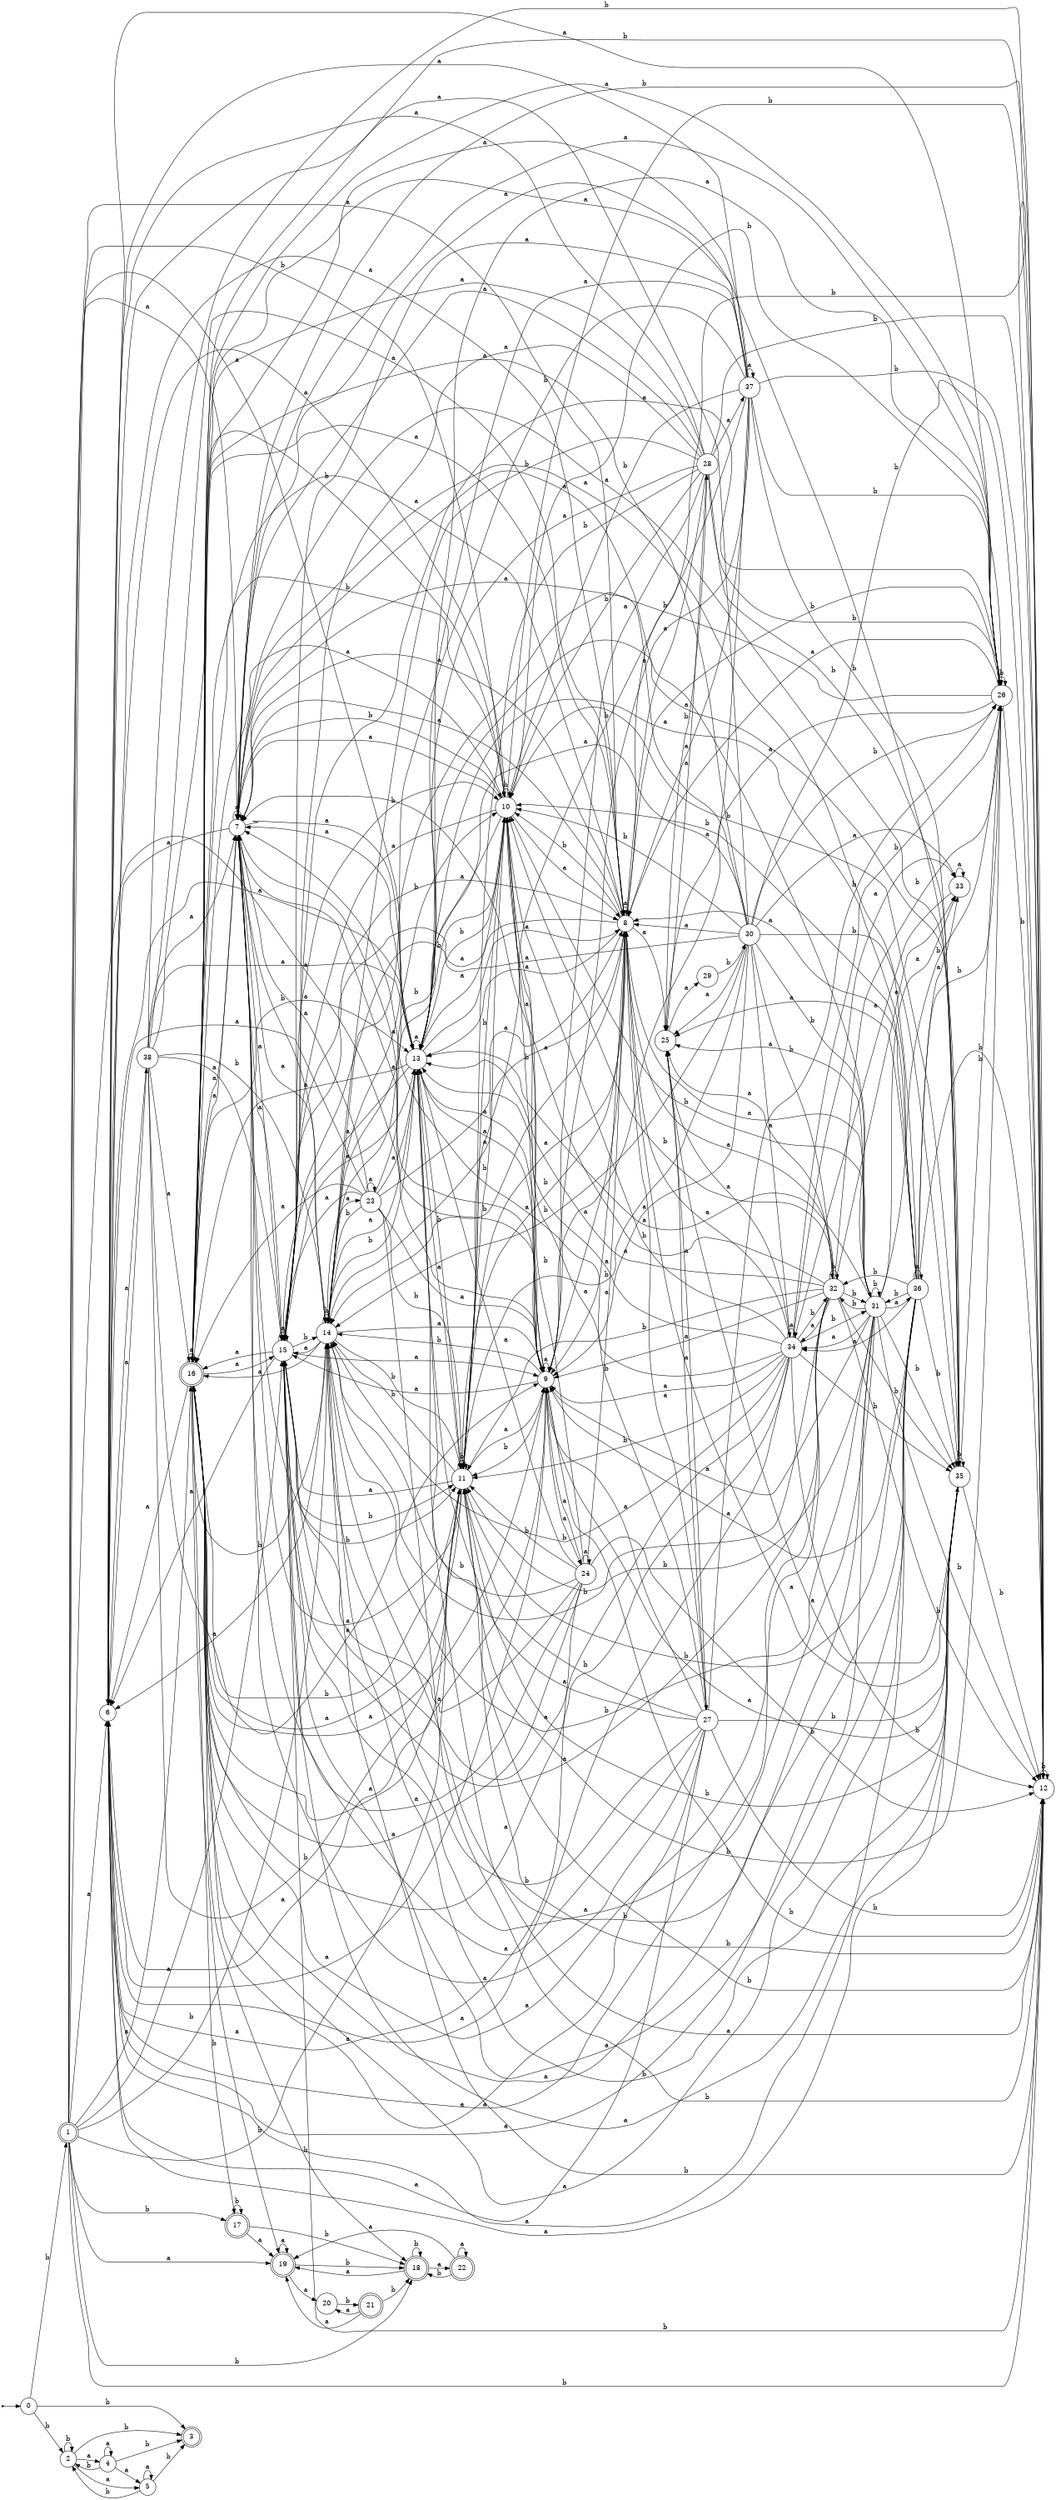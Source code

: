 digraph finite_state_machine {
rankdir=LR;
size="20,20";
node [shape = point]; "dummy0"
node [shape = circle]; "0";
"dummy0" -> "0";
node [shape = doublecircle]; "1";node [shape = circle]; "2";
node [shape = doublecircle]; "3";node [shape = circle]; "4";
node [shape = circle]; "5";
node [shape = circle]; "6";
node [shape = circle]; "7";
node [shape = circle]; "8";
node [shape = circle]; "9";
node [shape = circle]; "10";
node [shape = circle]; "11";
node [shape = circle]; "12";
node [shape = circle]; "13";
node [shape = circle]; "14";
node [shape = circle]; "15";
node [shape = doublecircle]; "16";node [shape = doublecircle]; "17";node [shape = doublecircle]; "18";node [shape = doublecircle]; "19";node [shape = circle]; "20";
node [shape = doublecircle]; "21";node [shape = doublecircle]; "22";node [shape = circle]; "23";
node [shape = circle]; "24";
node [shape = circle]; "25";
node [shape = circle]; "26";
node [shape = circle]; "27";
node [shape = circle]; "28";
node [shape = circle]; "29";
node [shape = circle]; "30";
node [shape = circle]; "31";
node [shape = circle]; "32";
node [shape = circle]; "33";
node [shape = circle]; "34";
node [shape = circle]; "35";
node [shape = circle]; "36";
node [shape = circle]; "37";
node [shape = circle]; "38";
"0" -> "1" [label = "b"];
 "0" -> "2" [label = "b"];
 "0" -> "3" [label = "b"];
 "2" -> "2" [label = "b"];
 "2" -> "3" [label = "b"];
 "2" -> "4" [label = "a"];
 "2" -> "5" [label = "a"];
 "5" -> "5" [label = "a"];
 "5" -> "2" [label = "b"];
 "5" -> "3" [label = "b"];
 "4" -> "4" [label = "a"];
 "4" -> "5" [label = "a"];
 "4" -> "2" [label = "b"];
 "4" -> "3" [label = "b"];
 "1" -> "6" [label = "a"];
 "1" -> "7" [label = "a"];
 "1" -> "8" [label = "a"];
 "1" -> "9" [label = "a"];
 "1" -> "13" [label = "a"];
 "1" -> "15" [label = "a"];
 "1" -> "16" [label = "a"];
 "1" -> "19" [label = "a"];
 "1" -> "17" [label = "b"];
 "1" -> "18" [label = "b"];
 "1" -> "10" [label = "b"];
 "1" -> "11" [label = "b"];
 "1" -> "12" [label = "b"];
 "1" -> "14" [label = "b"];
 "19" -> "19" [label = "a"];
 "19" -> "20" [label = "a"];
 "19" -> "18" [label = "b"];
 "20" -> "21" [label = "b"];
 "21" -> "19" [label = "a"];
 "21" -> "20" [label = "a"];
 "21" -> "18" [label = "b"];
 "18" -> "18" [label = "b"];
 "18" -> "19" [label = "a"];
 "18" -> "22" [label = "a"];
 "22" -> "19" [label = "a"];
 "22" -> "22" [label = "a"];
 "22" -> "18" [label = "b"];
 "17" -> "17" [label = "b"];
 "17" -> "18" [label = "b"];
 "17" -> "19" [label = "a"];
 "16" -> "6" [label = "a"];
 "16" -> "7" [label = "a"];
 "16" -> "8" [label = "a"];
 "16" -> "9" [label = "a"];
 "16" -> "13" [label = "a"];
 "16" -> "15" [label = "a"];
 "16" -> "16" [label = "a"];
 "16" -> "19" [label = "a"];
 "16" -> "17" [label = "b"];
 "16" -> "18" [label = "b"];
 "16" -> "10" [label = "b"];
 "16" -> "11" [label = "b"];
 "16" -> "12" [label = "b"];
 "16" -> "14" [label = "b"];
 "15" -> "16" [label = "a"];
 "15" -> "6" [label = "a"];
 "15" -> "7" [label = "a"];
 "15" -> "8" [label = "a"];
 "15" -> "9" [label = "a"];
 "15" -> "13" [label = "a"];
 "15" -> "15" [label = "a"];
 "15" -> "10" [label = "b"];
 "15" -> "11" [label = "b"];
 "15" -> "12" [label = "b"];
 "15" -> "14" [label = "b"];
 "14" -> "10" [label = "b"];
 "14" -> "11" [label = "b"];
 "14" -> "12" [label = "b"];
 "14" -> "14" [label = "b"];
 "14" -> "6" [label = "a"];
 "14" -> "7" [label = "a"];
 "14" -> "8" [label = "a"];
 "14" -> "9" [label = "a"];
 "14" -> "13" [label = "a"];
 "14" -> "15" [label = "a"];
 "14" -> "16" [label = "a"];
 "14" -> "23" [label = "a"];
 "23" -> "6" [label = "a"];
 "23" -> "7" [label = "a"];
 "23" -> "8" [label = "a"];
 "23" -> "9" [label = "a"];
 "23" -> "13" [label = "a"];
 "23" -> "15" [label = "a"];
 "23" -> "16" [label = "a"];
 "23" -> "23" [label = "a"];
 "23" -> "10" [label = "b"];
 "23" -> "11" [label = "b"];
 "23" -> "12" [label = "b"];
 "23" -> "14" [label = "b"];
 "13" -> "16" [label = "a"];
 "13" -> "6" [label = "a"];
 "13" -> "7" [label = "a"];
 "13" -> "8" [label = "a"];
 "13" -> "9" [label = "a"];
 "13" -> "13" [label = "a"];
 "13" -> "15" [label = "a"];
 "13" -> "10" [label = "b"];
 "13" -> "11" [label = "b"];
 "13" -> "12" [label = "b"];
 "13" -> "14" [label = "b"];
 "12" -> "12" [label = "b"];
 "12" -> "13" [label = "a"];
 "11" -> "10" [label = "b"];
 "11" -> "11" [label = "b"];
 "11" -> "12" [label = "b"];
 "11" -> "14" [label = "b"];
 "11" -> "16" [label = "a"];
 "11" -> "6" [label = "a"];
 "11" -> "7" [label = "a"];
 "11" -> "8" [label = "a"];
 "11" -> "9" [label = "a"];
 "11" -> "13" [label = "a"];
 "11" -> "15" [label = "a"];
 "10" -> "10" [label = "b"];
 "10" -> "11" [label = "b"];
 "10" -> "12" [label = "b"];
 "10" -> "14" [label = "b"];
 "10" -> "16" [label = "a"];
 "10" -> "6" [label = "a"];
 "10" -> "7" [label = "a"];
 "10" -> "8" [label = "a"];
 "10" -> "9" [label = "a"];
 "10" -> "13" [label = "a"];
 "10" -> "15" [label = "a"];
 "9" -> "6" [label = "a"];
 "9" -> "7" [label = "a"];
 "9" -> "8" [label = "a"];
 "9" -> "9" [label = "a"];
 "9" -> "13" [label = "a"];
 "9" -> "15" [label = "a"];
 "9" -> "16" [label = "a"];
 "9" -> "24" [label = "a"];
 "9" -> "10" [label = "b"];
 "9" -> "11" [label = "b"];
 "9" -> "12" [label = "b"];
 "9" -> "14" [label = "b"];
 "24" -> "6" [label = "a"];
 "24" -> "7" [label = "a"];
 "24" -> "8" [label = "a"];
 "24" -> "9" [label = "a"];
 "24" -> "13" [label = "a"];
 "24" -> "15" [label = "a"];
 "24" -> "16" [label = "a"];
 "24" -> "24" [label = "a"];
 "24" -> "10" [label = "b"];
 "24" -> "11" [label = "b"];
 "24" -> "12" [label = "b"];
 "24" -> "14" [label = "b"];
 "8" -> "6" [label = "a"];
 "8" -> "7" [label = "a"];
 "8" -> "8" [label = "a"];
 "8" -> "9" [label = "a"];
 "8" -> "13" [label = "a"];
 "8" -> "15" [label = "a"];
 "8" -> "16" [label = "a"];
 "8" -> "25" [label = "a"];
 "8" -> "26" [label = "b"];
 "8" -> "10" [label = "b"];
 "8" -> "11" [label = "b"];
 "8" -> "12" [label = "b"];
 "8" -> "14" [label = "b"];
 "26" -> "26" [label = "b"];
 "26" -> "10" [label = "b"];
 "26" -> "11" [label = "b"];
 "26" -> "12" [label = "b"];
 "26" -> "14" [label = "b"];
 "26" -> "16" [label = "a"];
 "26" -> "6" [label = "a"];
 "26" -> "7" [label = "a"];
 "26" -> "8" [label = "a"];
 "26" -> "9" [label = "a"];
 "26" -> "13" [label = "a"];
 "26" -> "15" [label = "a"];
 "25" -> "27" [label = "a"];
 "25" -> "29" [label = "a"];
 "25" -> "28" [label = "b"];
 "29" -> "30" [label = "b"];
 "30" -> "32" [label = "b"];
 "30" -> "35" [label = "b"];
 "30" -> "10" [label = "b"];
 "30" -> "11" [label = "b"];
 "30" -> "12" [label = "b"];
 "30" -> "14" [label = "b"];
 "30" -> "26" [label = "b"];
 "30" -> "31" [label = "b"];
 "30" -> "33" [label = "a"];
 "30" -> "34" [label = "a"];
 "30" -> "6" [label = "a"];
 "30" -> "7" [label = "a"];
 "30" -> "8" [label = "a"];
 "30" -> "9" [label = "a"];
 "30" -> "13" [label = "a"];
 "30" -> "15" [label = "a"];
 "30" -> "16" [label = "a"];
 "30" -> "25" [label = "a"];
 "35" -> "35" [label = "b"];
 "35" -> "26" [label = "b"];
 "35" -> "10" [label = "b"];
 "35" -> "11" [label = "b"];
 "35" -> "12" [label = "b"];
 "35" -> "14" [label = "b"];
 "35" -> "6" [label = "a"];
 "35" -> "7" [label = "a"];
 "35" -> "8" [label = "a"];
 "35" -> "9" [label = "a"];
 "35" -> "13" [label = "a"];
 "35" -> "15" [label = "a"];
 "35" -> "16" [label = "a"];
 "35" -> "25" [label = "a"];
 "34" -> "33" [label = "a"];
 "34" -> "34" [label = "a"];
 "34" -> "6" [label = "a"];
 "34" -> "7" [label = "a"];
 "34" -> "8" [label = "a"];
 "34" -> "9" [label = "a"];
 "34" -> "13" [label = "a"];
 "34" -> "15" [label = "a"];
 "34" -> "16" [label = "a"];
 "34" -> "25" [label = "a"];
 "34" -> "32" [label = "b"];
 "34" -> "35" [label = "b"];
 "34" -> "10" [label = "b"];
 "34" -> "11" [label = "b"];
 "34" -> "12" [label = "b"];
 "34" -> "14" [label = "b"];
 "34" -> "26" [label = "b"];
 "34" -> "31" [label = "b"];
 "33" -> "33" [label = "a"];
 "33" -> "34" [label = "a"];
 "32" -> "32" [label = "b"];
 "32" -> "35" [label = "b"];
 "32" -> "10" [label = "b"];
 "32" -> "11" [label = "b"];
 "32" -> "12" [label = "b"];
 "32" -> "14" [label = "b"];
 "32" -> "26" [label = "b"];
 "32" -> "31" [label = "b"];
 "32" -> "33" [label = "a"];
 "32" -> "34" [label = "a"];
 "32" -> "6" [label = "a"];
 "32" -> "7" [label = "a"];
 "32" -> "8" [label = "a"];
 "32" -> "9" [label = "a"];
 "32" -> "13" [label = "a"];
 "32" -> "15" [label = "a"];
 "32" -> "16" [label = "a"];
 "32" -> "25" [label = "a"];
 "31" -> "32" [label = "b"];
 "31" -> "35" [label = "b"];
 "31" -> "10" [label = "b"];
 "31" -> "11" [label = "b"];
 "31" -> "12" [label = "b"];
 "31" -> "14" [label = "b"];
 "31" -> "26" [label = "b"];
 "31" -> "31" [label = "b"];
 "31" -> "33" [label = "a"];
 "31" -> "34" [label = "a"];
 "31" -> "36" [label = "a"];
 "31" -> "6" [label = "a"];
 "31" -> "7" [label = "a"];
 "31" -> "8" [label = "a"];
 "31" -> "9" [label = "a"];
 "31" -> "13" [label = "a"];
 "31" -> "15" [label = "a"];
 "31" -> "16" [label = "a"];
 "31" -> "25" [label = "a"];
 "36" -> "33" [label = "a"];
 "36" -> "34" [label = "a"];
 "36" -> "36" [label = "a"];
 "36" -> "6" [label = "a"];
 "36" -> "7" [label = "a"];
 "36" -> "8" [label = "a"];
 "36" -> "9" [label = "a"];
 "36" -> "13" [label = "a"];
 "36" -> "15" [label = "a"];
 "36" -> "16" [label = "a"];
 "36" -> "25" [label = "a"];
 "36" -> "32" [label = "b"];
 "36" -> "35" [label = "b"];
 "36" -> "10" [label = "b"];
 "36" -> "11" [label = "b"];
 "36" -> "12" [label = "b"];
 "36" -> "14" [label = "b"];
 "36" -> "26" [label = "b"];
 "36" -> "31" [label = "b"];
 "28" -> "37" [label = "a"];
 "28" -> "6" [label = "a"];
 "28" -> "7" [label = "a"];
 "28" -> "8" [label = "a"];
 "28" -> "9" [label = "a"];
 "28" -> "13" [label = "a"];
 "28" -> "15" [label = "a"];
 "28" -> "16" [label = "a"];
 "28" -> "25" [label = "a"];
 "28" -> "35" [label = "b"];
 "28" -> "26" [label = "b"];
 "28" -> "10" [label = "b"];
 "28" -> "11" [label = "b"];
 "28" -> "12" [label = "b"];
 "28" -> "14" [label = "b"];
 "37" -> "37" [label = "a"];
 "37" -> "6" [label = "a"];
 "37" -> "7" [label = "a"];
 "37" -> "8" [label = "a"];
 "37" -> "9" [label = "a"];
 "37" -> "13" [label = "a"];
 "37" -> "15" [label = "a"];
 "37" -> "16" [label = "a"];
 "37" -> "25" [label = "a"];
 "37" -> "35" [label = "b"];
 "37" -> "26" [label = "b"];
 "37" -> "10" [label = "b"];
 "37" -> "11" [label = "b"];
 "37" -> "12" [label = "b"];
 "37" -> "14" [label = "b"];
 "27" -> "6" [label = "a"];
 "27" -> "7" [label = "a"];
 "27" -> "8" [label = "a"];
 "27" -> "9" [label = "a"];
 "27" -> "13" [label = "a"];
 "27" -> "15" [label = "a"];
 "27" -> "16" [label = "a"];
 "27" -> "25" [label = "a"];
 "27" -> "35" [label = "b"];
 "27" -> "26" [label = "b"];
 "27" -> "10" [label = "b"];
 "27" -> "11" [label = "b"];
 "27" -> "12" [label = "b"];
 "27" -> "14" [label = "b"];
 "7" -> "16" [label = "a"];
 "7" -> "6" [label = "a"];
 "7" -> "7" [label = "a"];
 "7" -> "8" [label = "a"];
 "7" -> "9" [label = "a"];
 "7" -> "13" [label = "a"];
 "7" -> "15" [label = "a"];
 "7" -> "10" [label = "b"];
 "7" -> "11" [label = "b"];
 "7" -> "12" [label = "b"];
 "7" -> "14" [label = "b"];
 "6" -> "38" [label = "a"];
 "38" -> "16" [label = "a"];
 "38" -> "6" [label = "a"];
 "38" -> "7" [label = "a"];
 "38" -> "8" [label = "a"];
 "38" -> "9" [label = "a"];
 "38" -> "13" [label = "a"];
 "38" -> "15" [label = "a"];
 "38" -> "10" [label = "b"];
 "38" -> "11" [label = "b"];
 "38" -> "12" [label = "b"];
 "38" -> "14" [label = "b"];
 }
